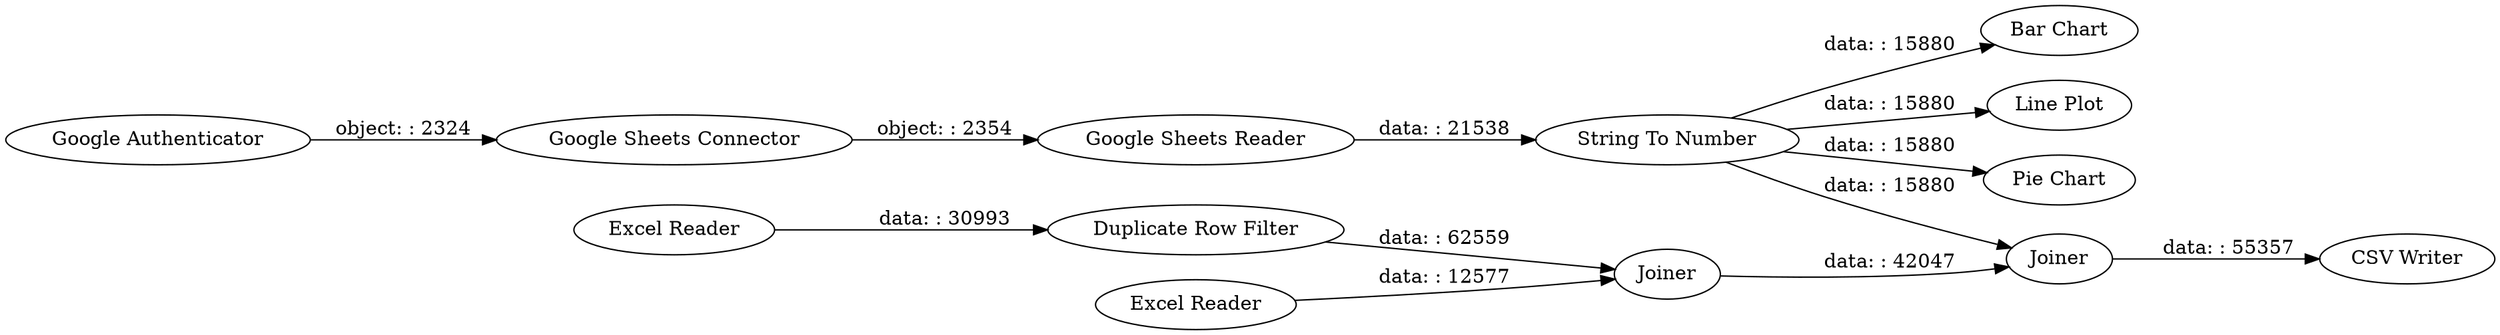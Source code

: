 digraph {
	"3511088394141001858_26" [label=Joiner]
	"3511088394141001858_13" [label="String To Number"]
	"3511088394141001858_12" [label="Google Sheets Reader"]
	"3511088394141001858_27" [label="Pie Chart"]
	"3511088394141001858_4" [label="Google Sheets Connector"]
	"3511088394141001858_30" [label="CSV Writer"]
	"3511088394141001858_29" [label="Bar Chart"]
	"3511088394141001858_25" [label="Excel Reader"]
	"3511088394141001858_32" [label=Joiner]
	"3511088394141001858_31" [label="Excel Reader"]
	"3511088394141001858_3" [label="Google Authenticator"]
	"3511088394141001858_28" [label="Line Plot"]
	"3511088394141001858_24" [label="Duplicate Row Filter"]
	"3511088394141001858_4" -> "3511088394141001858_12" [label="object: : 2354"]
	"3511088394141001858_32" -> "3511088394141001858_26" [label="data: : 42047"]
	"3511088394141001858_26" -> "3511088394141001858_30" [label="data: : 55357"]
	"3511088394141001858_24" -> "3511088394141001858_32" [label="data: : 62559"]
	"3511088394141001858_25" -> "3511088394141001858_24" [label="data: : 30993"]
	"3511088394141001858_31" -> "3511088394141001858_32" [label="data: : 12577"]
	"3511088394141001858_13" -> "3511088394141001858_29" [label="data: : 15880"]
	"3511088394141001858_12" -> "3511088394141001858_13" [label="data: : 21538"]
	"3511088394141001858_13" -> "3511088394141001858_28" [label="data: : 15880"]
	"3511088394141001858_13" -> "3511088394141001858_27" [label="data: : 15880"]
	"3511088394141001858_3" -> "3511088394141001858_4" [label="object: : 2324"]
	"3511088394141001858_13" -> "3511088394141001858_26" [label="data: : 15880"]
	rankdir=LR
}
